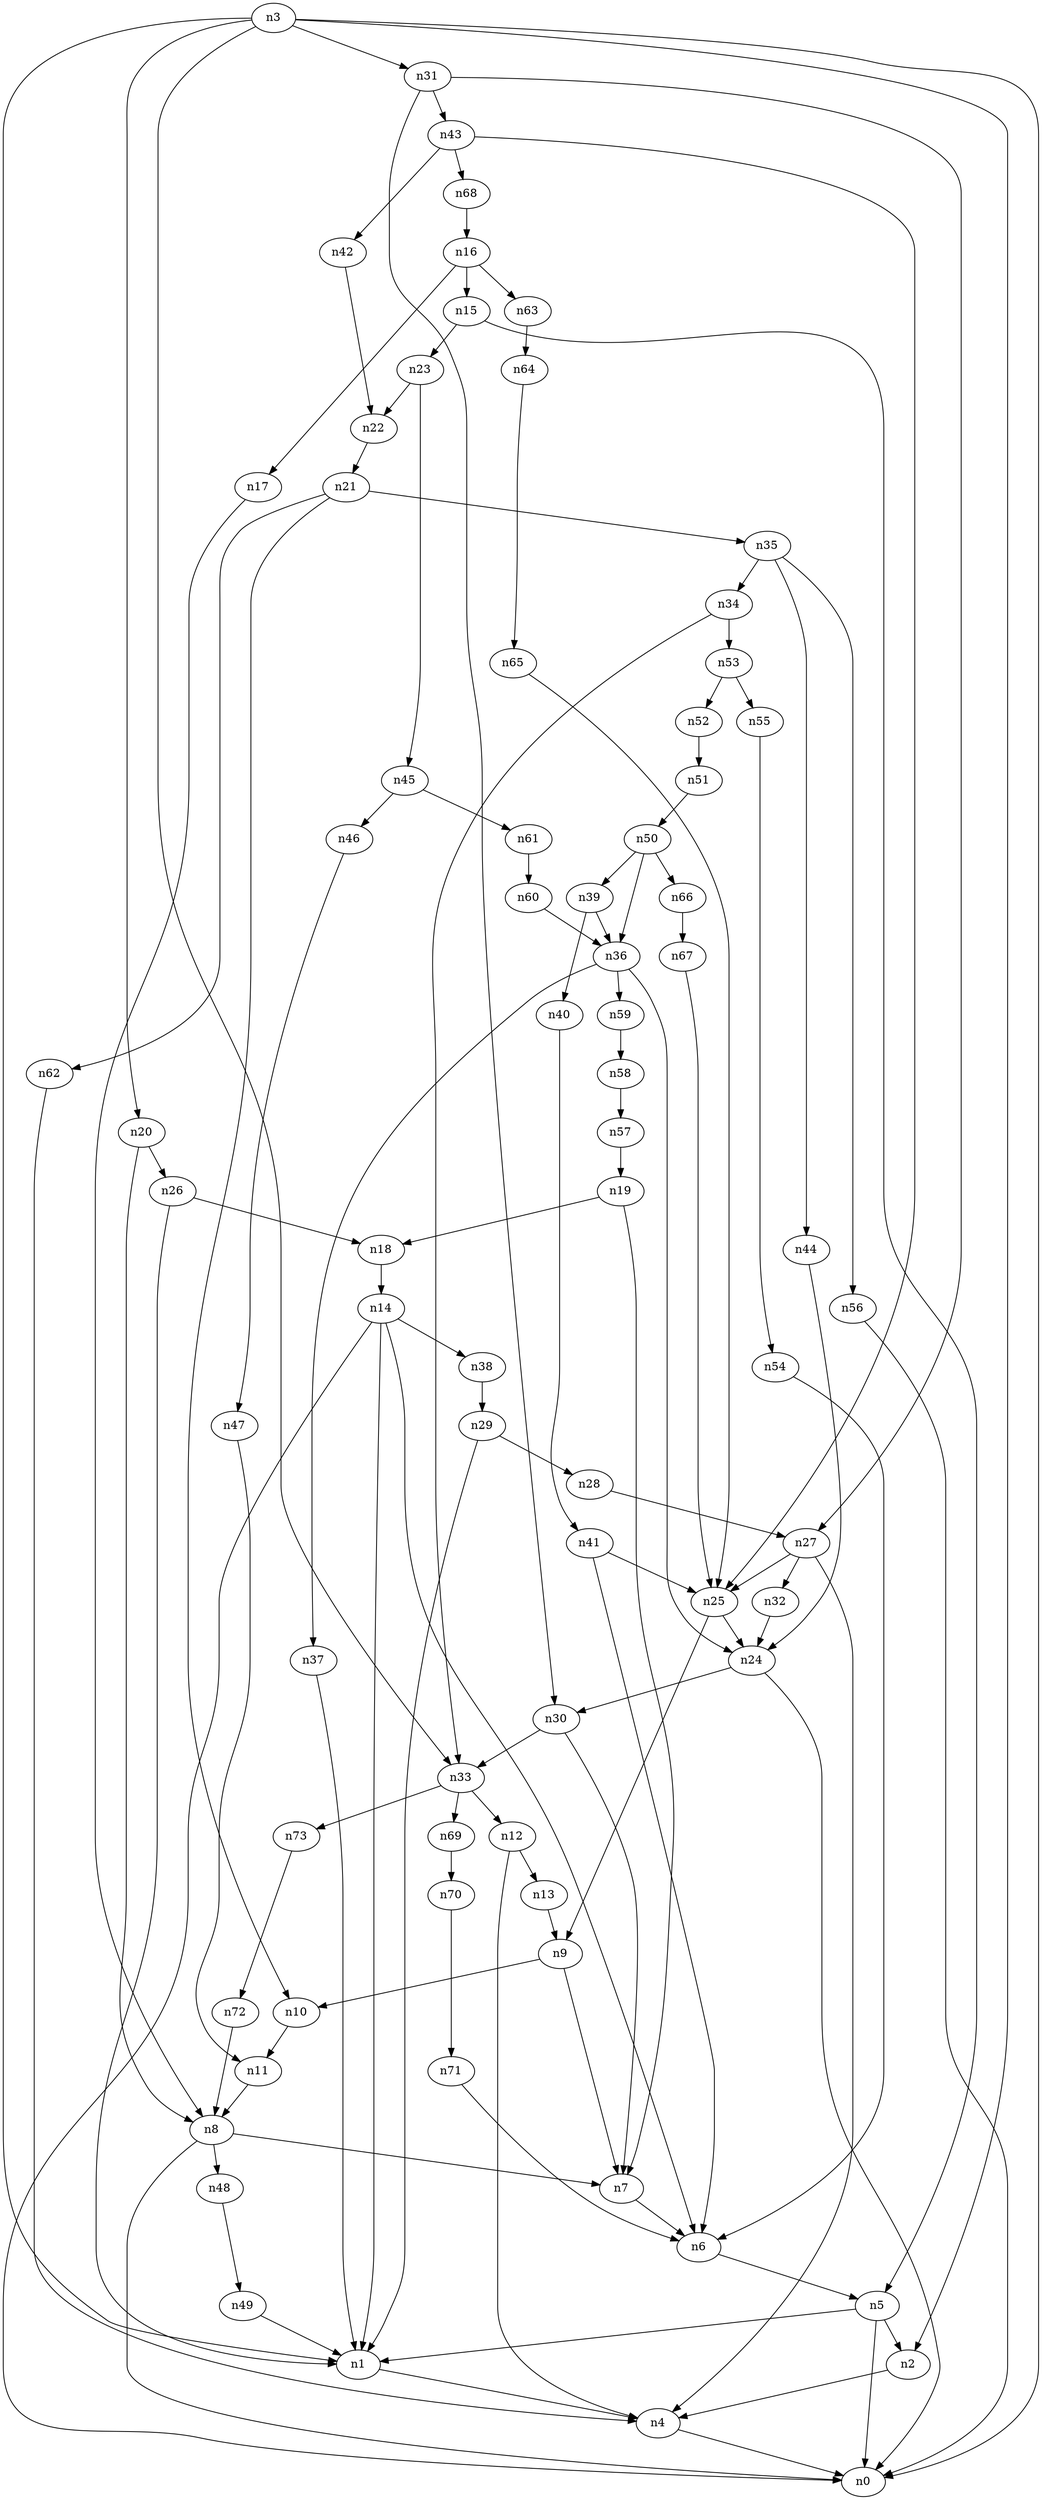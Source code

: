 digraph G {
	n1 -> n4	 [_graphml_id=e4];
	n2 -> n4	 [_graphml_id=e7];
	n3 -> n0	 [_graphml_id=e0];
	n3 -> n1	 [_graphml_id=e3];
	n3 -> n2	 [_graphml_id=e6];
	n3 -> n20	 [_graphml_id=e29];
	n3 -> n31	 [_graphml_id=e101];
	n3 -> n33	 [_graphml_id=e61];
	n4 -> n0	 [_graphml_id=e1];
	n5 -> n0	 [_graphml_id=e2];
	n5 -> n1	 [_graphml_id=e5];
	n5 -> n2	 [_graphml_id=e8];
	n6 -> n5	 [_graphml_id=e9];
	n7 -> n6	 [_graphml_id=e10];
	n8 -> n0	 [_graphml_id=e12];
	n8 -> n7	 [_graphml_id=e11];
	n8 -> n48	 [_graphml_id=e76];
	n9 -> n7	 [_graphml_id=e13];
	n9 -> n10	 [_graphml_id=e14];
	n10 -> n11	 [_graphml_id=e15];
	n11 -> n8	 [_graphml_id=e16];
	n12 -> n4	 [_graphml_id=e17];
	n12 -> n13	 [_graphml_id=e18];
	n13 -> n9	 [_graphml_id=e19];
	n14 -> n0	 [_graphml_id=e31];
	n14 -> n1	 [_graphml_id=e20];
	n14 -> n6	 [_graphml_id=e21];
	n14 -> n38	 [_graphml_id=e60];
	n15 -> n5	 [_graphml_id=e22];
	n15 -> n23	 [_graphml_id=e35];
	n16 -> n15	 [_graphml_id=e23];
	n16 -> n17	 [_graphml_id=e24];
	n16 -> n63	 [_graphml_id=e102];
	n17 -> n8	 [_graphml_id=e25];
	n18 -> n14	 [_graphml_id=e26];
	n19 -> n7	 [_graphml_id=e28];
	n19 -> n18	 [_graphml_id=e27];
	n20 -> n8	 [_graphml_id=e30];
	n20 -> n26	 [_graphml_id=e40];
	n21 -> n10	 [_graphml_id=e32];
	n21 -> n35	 [_graphml_id=e55];
	n21 -> n62	 [_graphml_id=e99];
	n22 -> n21	 [_graphml_id=e33];
	n23 -> n22	 [_graphml_id=e34];
	n23 -> n45	 [_graphml_id=e72];
	n24 -> n0	 [_graphml_id=e36];
	n24 -> n30	 [_graphml_id=e46];
	n25 -> n9	 [_graphml_id=e38];
	n25 -> n24	 [_graphml_id=e37];
	n26 -> n1	 [_graphml_id=e39];
	n26 -> n18	 [_graphml_id=e41];
	n27 -> n4	 [_graphml_id=e42];
	n27 -> n25	 [_graphml_id=e51];
	n27 -> n32	 [_graphml_id=e49];
	n28 -> n27	 [_graphml_id=e43];
	n29 -> n1	 [_graphml_id=e45];
	n29 -> n28	 [_graphml_id=e44];
	n30 -> n7	 [_graphml_id=e91];
	n30 -> n33	 [_graphml_id=e52];
	n31 -> n27	 [_graphml_id=e48];
	n31 -> n30	 [_graphml_id=e47];
	n31 -> n43	 [_graphml_id=e68];
	n32 -> n24	 [_graphml_id=e50];
	n33 -> n12	 [_graphml_id=e81];
	n33 -> n69	 [_graphml_id=e112];
	n33 -> n73	 [_graphml_id=e118];
	n34 -> n33	 [_graphml_id=e53];
	n34 -> n53	 [_graphml_id=e85];
	n35 -> n34	 [_graphml_id=e54];
	n35 -> n44	 [_graphml_id=e69];
	n35 -> n56	 [_graphml_id=e89];
	n36 -> n24	 [_graphml_id=e56];
	n36 -> n37	 [_graphml_id=e57];
	n36 -> n59	 [_graphml_id=e95];
	n37 -> n1	 [_graphml_id=e58];
	n38 -> n29	 [_graphml_id=e59];
	n39 -> n36	 [_graphml_id=e62];
	n39 -> n40	 [_graphml_id=e63];
	n40 -> n41	 [_graphml_id=e64];
	n41 -> n6	 [_graphml_id=e111];
	n41 -> n25	 [_graphml_id=e65];
	n42 -> n22	 [_graphml_id=e66];
	n43 -> n25	 [_graphml_id=e71];
	n43 -> n42	 [_graphml_id=e67];
	n43 -> n68	 [_graphml_id=e109];
	n44 -> n24	 [_graphml_id=e70];
	n45 -> n46	 [_graphml_id=e73];
	n45 -> n61	 [_graphml_id=e98];
	n46 -> n47	 [_graphml_id=e74];
	n47 -> n11	 [_graphml_id=e75];
	n48 -> n49	 [_graphml_id=e77];
	n49 -> n1	 [_graphml_id=e78];
	n50 -> n36	 [_graphml_id=e80];
	n50 -> n39	 [_graphml_id=e79];
	n50 -> n66	 [_graphml_id=e106];
	n51 -> n50	 [_graphml_id=e82];
	n52 -> n51	 [_graphml_id=e83];
	n53 -> n52	 [_graphml_id=e84];
	n53 -> n55	 [_graphml_id=e88];
	n54 -> n6	 [_graphml_id=e86];
	n55 -> n54	 [_graphml_id=e87];
	n56 -> n0	 [_graphml_id=e90];
	n57 -> n19	 [_graphml_id=e92];
	n58 -> n57	 [_graphml_id=e93];
	n59 -> n58	 [_graphml_id=e94];
	n60 -> n36	 [_graphml_id=e96];
	n61 -> n60	 [_graphml_id=e97];
	n62 -> n4	 [_graphml_id=e100];
	n63 -> n64	 [_graphml_id=e103];
	n64 -> n65	 [_graphml_id=e104];
	n65 -> n25	 [_graphml_id=e105];
	n66 -> n67	 [_graphml_id=e107];
	n67 -> n25	 [_graphml_id=e108];
	n68 -> n16	 [_graphml_id=e110];
	n69 -> n70	 [_graphml_id=e113];
	n70 -> n71	 [_graphml_id=e114];
	n71 -> n6	 [_graphml_id=e115];
	n72 -> n8	 [_graphml_id=e116];
	n73 -> n72	 [_graphml_id=e117];
}
